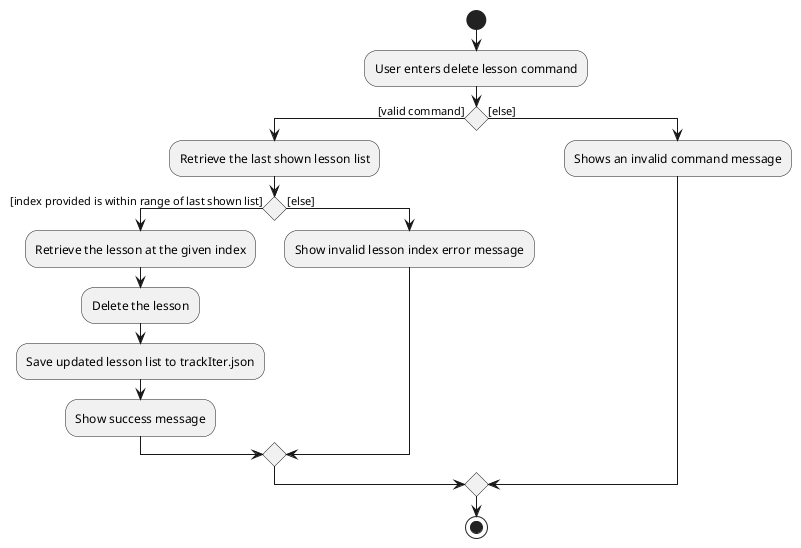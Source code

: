 @startuml
start
:User enters delete lesson command;

'Since the beta syntax does not support placing the condition outside the
'diamond we place it as the true branch instead.

if () then ([valid command])
    :Retrieve the last shown lesson list;
    if () then ([index provided is within range of last shown list])
        :Retrieve the lesson at the given index;
        :Delete the lesson;
        :Save updated lesson list to trackIter.json;
        :Show success message;
    else ([else])
        :Show invalid lesson index error message;
    endif
else ([else])
    :Shows an invalid command message;
endif
stop
@enduml
